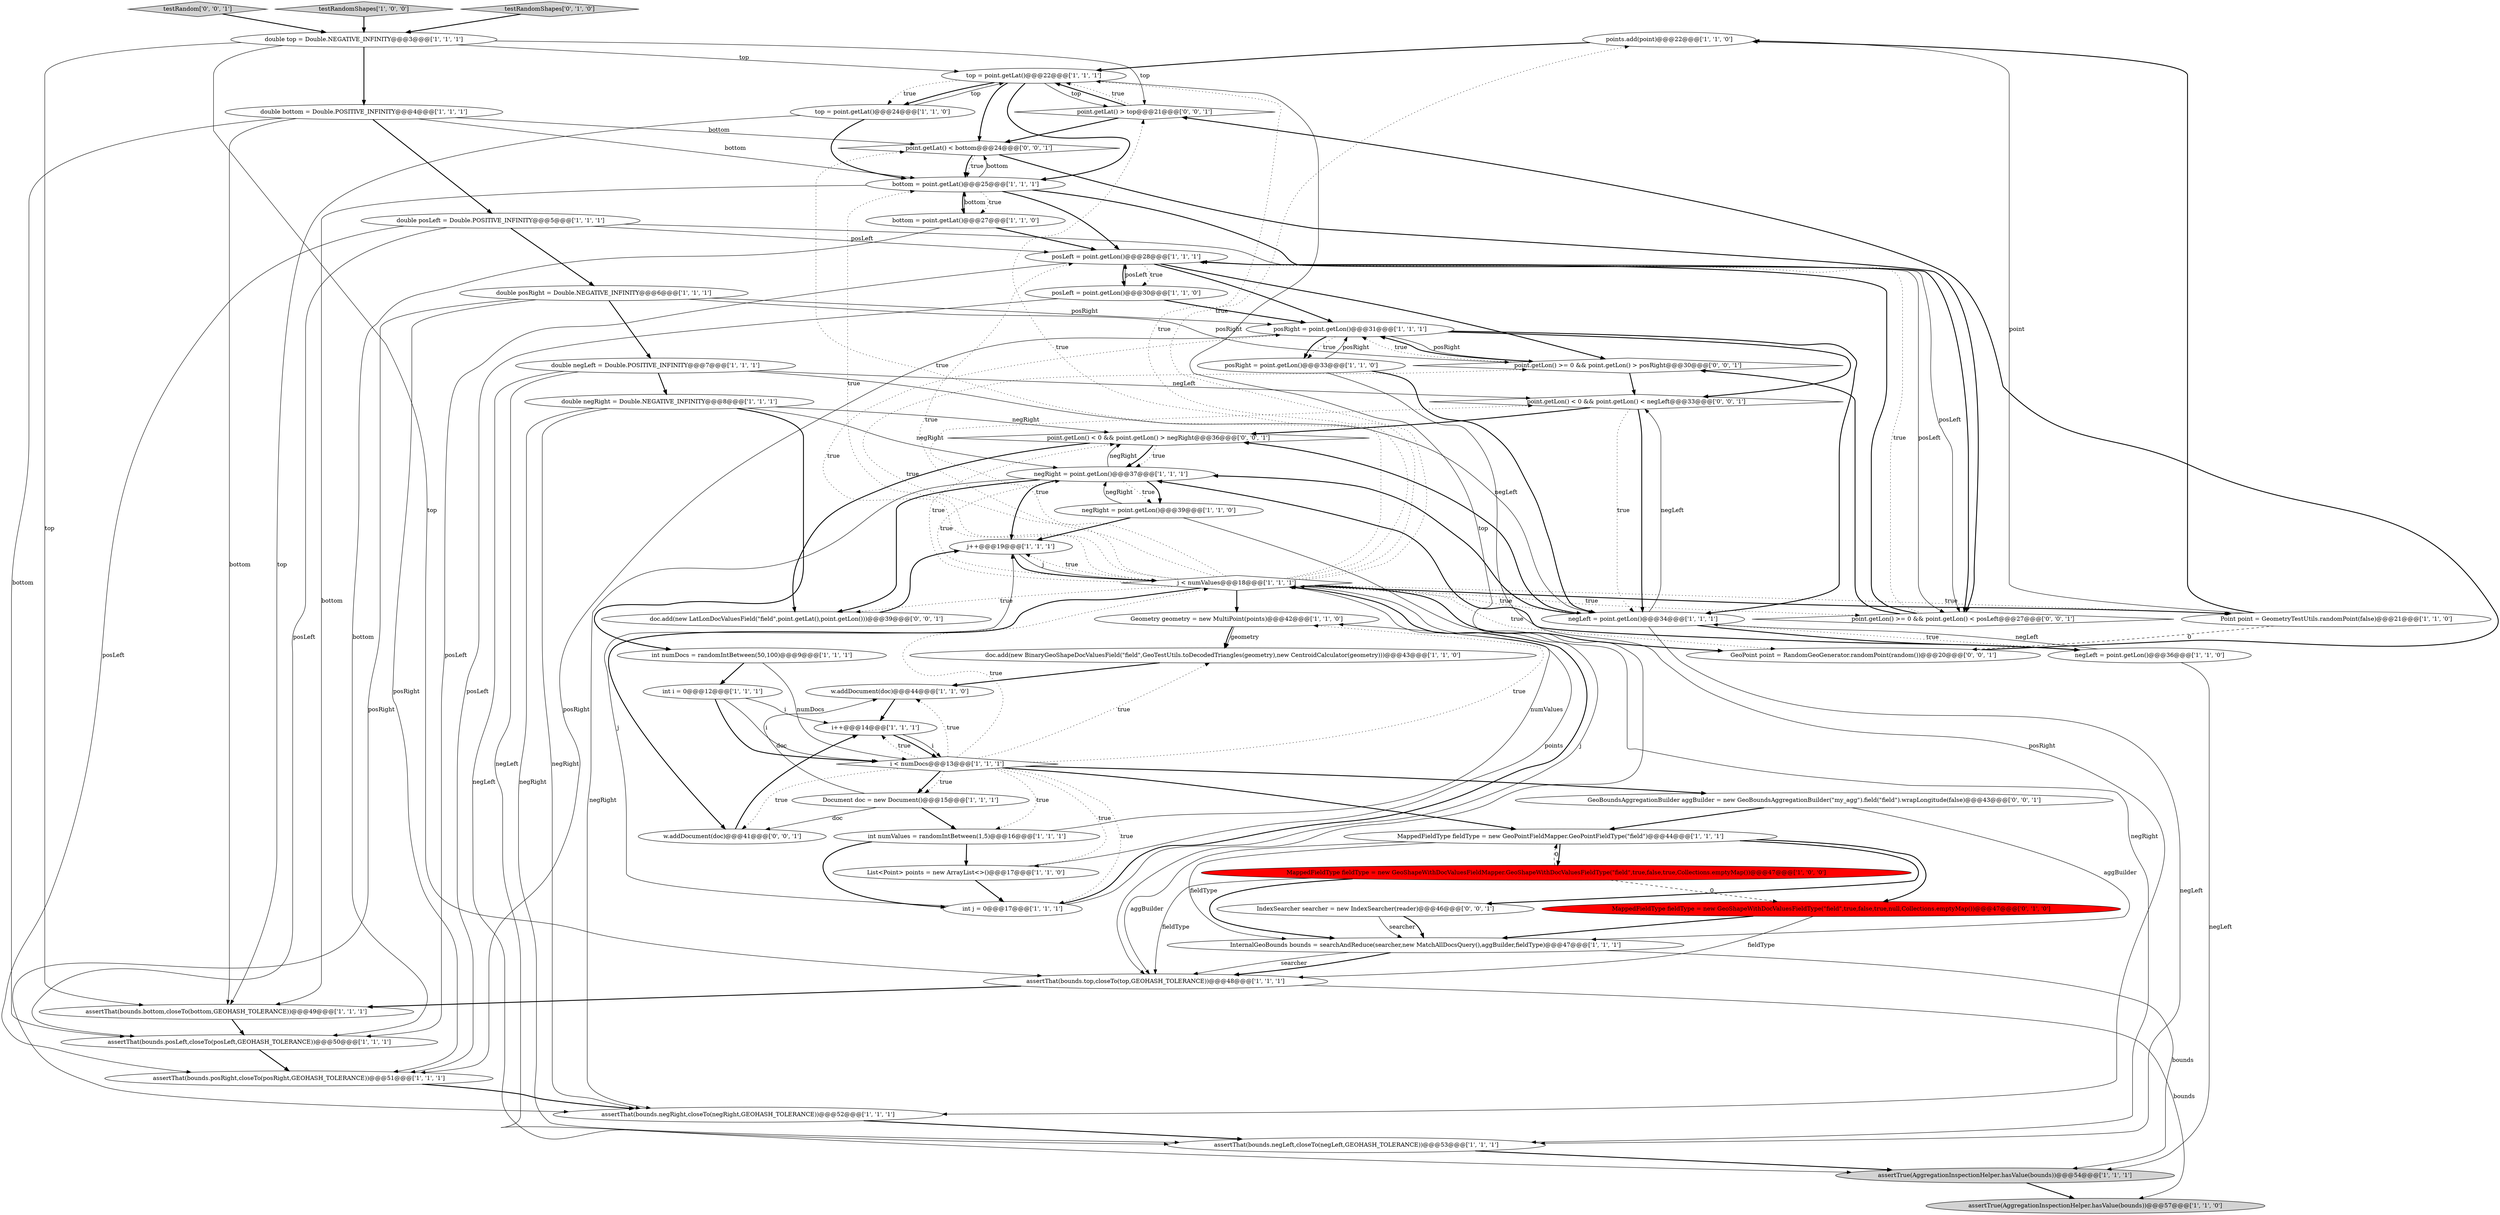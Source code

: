 digraph {
23 [style = filled, label = "points.add(point)@@@22@@@['1', '1', '0']", fillcolor = white, shape = ellipse image = "AAA0AAABBB1BBB"];
12 [style = filled, label = "assertTrue(AggregationInspectionHelper.hasValue(bounds))@@@57@@@['1', '1', '0']", fillcolor = lightgray, shape = ellipse image = "AAA0AAABBB1BBB"];
56 [style = filled, label = "point.getLon() < 0 && point.getLon() > negRight@@@36@@@['0', '0', '1']", fillcolor = white, shape = diamond image = "AAA0AAABBB3BBB"];
30 [style = filled, label = "j++@@@19@@@['1', '1', '1']", fillcolor = white, shape = ellipse image = "AAA0AAABBB1BBB"];
16 [style = filled, label = "posLeft = point.getLon()@@@28@@@['1', '1', '1']", fillcolor = white, shape = ellipse image = "AAA0AAABBB1BBB"];
52 [style = filled, label = "point.getLat() > top@@@21@@@['0', '0', '1']", fillcolor = white, shape = diamond image = "AAA0AAABBB3BBB"];
8 [style = filled, label = "top = point.getLat()@@@24@@@['1', '1', '0']", fillcolor = white, shape = ellipse image = "AAA0AAABBB1BBB"];
39 [style = filled, label = "assertThat(bounds.top,closeTo(top,GEOHASH_TOLERANCE))@@@48@@@['1', '1', '1']", fillcolor = white, shape = ellipse image = "AAA0AAABBB1BBB"];
33 [style = filled, label = "assertThat(bounds.posLeft,closeTo(posLeft,GEOHASH_TOLERANCE))@@@50@@@['1', '1', '1']", fillcolor = white, shape = ellipse image = "AAA0AAABBB1BBB"];
35 [style = filled, label = "negLeft = point.getLon()@@@36@@@['1', '1', '0']", fillcolor = white, shape = ellipse image = "AAA0AAABBB1BBB"];
58 [style = filled, label = "IndexSearcher searcher = new IndexSearcher(reader)@@@46@@@['0', '0', '1']", fillcolor = white, shape = ellipse image = "AAA0AAABBB3BBB"];
48 [style = filled, label = "w.addDocument(doc)@@@41@@@['0', '0', '1']", fillcolor = white, shape = ellipse image = "AAA0AAABBB3BBB"];
19 [style = filled, label = "int i = 0@@@12@@@['1', '1', '1']", fillcolor = white, shape = ellipse image = "AAA0AAABBB1BBB"];
41 [style = filled, label = "negRight = point.getLon()@@@37@@@['1', '1', '1']", fillcolor = white, shape = ellipse image = "AAA0AAABBB1BBB"];
4 [style = filled, label = "double negLeft = Double.POSITIVE_INFINITY@@@7@@@['1', '1', '1']", fillcolor = white, shape = ellipse image = "AAA0AAABBB1BBB"];
6 [style = filled, label = "posLeft = point.getLon()@@@30@@@['1', '1', '0']", fillcolor = white, shape = ellipse image = "AAA0AAABBB1BBB"];
44 [style = filled, label = "MappedFieldType fieldType = new GeoPointFieldMapper.GeoPointFieldType(\"field\")@@@44@@@['1', '1', '1']", fillcolor = white, shape = ellipse image = "AAA0AAABBB1BBB"];
11 [style = filled, label = "double bottom = Double.POSITIVE_INFINITY@@@4@@@['1', '1', '1']", fillcolor = white, shape = ellipse image = "AAA0AAABBB1BBB"];
54 [style = filled, label = "point.getLon() >= 0 && point.getLon() > posRight@@@30@@@['0', '0', '1']", fillcolor = white, shape = diamond image = "AAA0AAABBB3BBB"];
10 [style = filled, label = "i < numDocs@@@13@@@['1', '1', '1']", fillcolor = white, shape = diamond image = "AAA0AAABBB1BBB"];
18 [style = filled, label = "double negRight = Double.NEGATIVE_INFINITY@@@8@@@['1', '1', '1']", fillcolor = white, shape = ellipse image = "AAA0AAABBB1BBB"];
24 [style = filled, label = "w.addDocument(doc)@@@44@@@['1', '1', '0']", fillcolor = white, shape = ellipse image = "AAA0AAABBB1BBB"];
25 [style = filled, label = "int numDocs = randomIntBetween(50,100)@@@9@@@['1', '1', '1']", fillcolor = white, shape = ellipse image = "AAA0AAABBB1BBB"];
32 [style = filled, label = "i++@@@14@@@['1', '1', '1']", fillcolor = white, shape = ellipse image = "AAA0AAABBB1BBB"];
36 [style = filled, label = "List<Point> points = new ArrayList<>()@@@17@@@['1', '1', '0']", fillcolor = white, shape = ellipse image = "AAA0AAABBB1BBB"];
1 [style = filled, label = "negLeft = point.getLon()@@@34@@@['1', '1', '1']", fillcolor = white, shape = ellipse image = "AAA0AAABBB1BBB"];
38 [style = filled, label = "assertTrue(AggregationInspectionHelper.hasValue(bounds))@@@54@@@['1', '1', '1']", fillcolor = lightgray, shape = ellipse image = "AAA0AAABBB1BBB"];
2 [style = filled, label = "posRight = point.getLon()@@@31@@@['1', '1', '1']", fillcolor = white, shape = ellipse image = "AAA0AAABBB1BBB"];
13 [style = filled, label = "posRight = point.getLon()@@@33@@@['1', '1', '0']", fillcolor = white, shape = ellipse image = "AAA0AAABBB1BBB"];
21 [style = filled, label = "assertThat(bounds.posRight,closeTo(posRight,GEOHASH_TOLERANCE))@@@51@@@['1', '1', '1']", fillcolor = white, shape = ellipse image = "AAA0AAABBB1BBB"];
5 [style = filled, label = "InternalGeoBounds bounds = searchAndReduce(searcher,new MatchAllDocsQuery(),aggBuilder,fieldType)@@@47@@@['1', '1', '1']", fillcolor = white, shape = ellipse image = "AAA0AAABBB1BBB"];
55 [style = filled, label = "testRandom['0', '0', '1']", fillcolor = lightgray, shape = diamond image = "AAA0AAABBB3BBB"];
15 [style = filled, label = "doc.add(new BinaryGeoShapeDocValuesField(\"field\",GeoTestUtils.toDecodedTriangles(geometry),new CentroidCalculator(geometry)))@@@43@@@['1', '1', '0']", fillcolor = white, shape = ellipse image = "AAA0AAABBB1BBB"];
7 [style = filled, label = "bottom = point.getLat()@@@25@@@['1', '1', '1']", fillcolor = white, shape = ellipse image = "AAA0AAABBB1BBB"];
26 [style = filled, label = "top = point.getLat()@@@22@@@['1', '1', '1']", fillcolor = white, shape = ellipse image = "AAA0AAABBB1BBB"];
34 [style = filled, label = "testRandomShapes['1', '0', '0']", fillcolor = lightgray, shape = diamond image = "AAA0AAABBB1BBB"];
50 [style = filled, label = "GeoPoint point = RandomGeoGenerator.randomPoint(random())@@@20@@@['0', '0', '1']", fillcolor = white, shape = ellipse image = "AAA0AAABBB3BBB"];
47 [style = filled, label = "point.getLon() >= 0 && point.getLon() < posLeft@@@27@@@['0', '0', '1']", fillcolor = white, shape = diamond image = "AAA0AAABBB3BBB"];
31 [style = filled, label = "assertThat(bounds.negLeft,closeTo(negLeft,GEOHASH_TOLERANCE))@@@53@@@['1', '1', '1']", fillcolor = white, shape = ellipse image = "AAA0AAABBB1BBB"];
51 [style = filled, label = "GeoBoundsAggregationBuilder aggBuilder = new GeoBoundsAggregationBuilder(\"my_agg\").field(\"field\").wrapLongitude(false)@@@43@@@['0', '0', '1']", fillcolor = white, shape = ellipse image = "AAA0AAABBB3BBB"];
17 [style = filled, label = "j < numValues@@@18@@@['1', '1', '1']", fillcolor = white, shape = diamond image = "AAA0AAABBB1BBB"];
28 [style = filled, label = "double posRight = Double.NEGATIVE_INFINITY@@@6@@@['1', '1', '1']", fillcolor = white, shape = ellipse image = "AAA0AAABBB1BBB"];
3 [style = filled, label = "double top = Double.NEGATIVE_INFINITY@@@3@@@['1', '1', '1']", fillcolor = white, shape = ellipse image = "AAA0AAABBB1BBB"];
20 [style = filled, label = "Geometry geometry = new MultiPoint(points)@@@42@@@['1', '1', '0']", fillcolor = white, shape = ellipse image = "AAA0AAABBB1BBB"];
45 [style = filled, label = "MappedFieldType fieldType = new GeoShapeWithDocValuesFieldType(\"field\",true,false,true,null,Collections.emptyMap())@@@47@@@['0', '1', '0']", fillcolor = red, shape = ellipse image = "AAA1AAABBB2BBB"];
49 [style = filled, label = "doc.add(new LatLonDocValuesField(\"field\",point.getLat(),point.getLon()))@@@39@@@['0', '0', '1']", fillcolor = white, shape = ellipse image = "AAA0AAABBB3BBB"];
53 [style = filled, label = "point.getLon() < 0 && point.getLon() < negLeft@@@33@@@['0', '0', '1']", fillcolor = white, shape = diamond image = "AAA0AAABBB3BBB"];
22 [style = filled, label = "int j = 0@@@17@@@['1', '1', '1']", fillcolor = white, shape = ellipse image = "AAA0AAABBB1BBB"];
37 [style = filled, label = "assertThat(bounds.negRight,closeTo(negRight,GEOHASH_TOLERANCE))@@@52@@@['1', '1', '1']", fillcolor = white, shape = ellipse image = "AAA0AAABBB1BBB"];
43 [style = filled, label = "Point point = GeometryTestUtils.randomPoint(false)@@@21@@@['1', '1', '0']", fillcolor = white, shape = ellipse image = "AAA0AAABBB1BBB"];
14 [style = filled, label = "MappedFieldType fieldType = new GeoShapeWithDocValuesFieldMapper.GeoShapeWithDocValuesFieldType(\"field\",true,false,true,Collections.emptyMap())@@@47@@@['1', '0', '0']", fillcolor = red, shape = ellipse image = "AAA1AAABBB1BBB"];
0 [style = filled, label = "int numValues = randomIntBetween(1,5)@@@16@@@['1', '1', '1']", fillcolor = white, shape = ellipse image = "AAA0AAABBB1BBB"];
29 [style = filled, label = "assertThat(bounds.bottom,closeTo(bottom,GEOHASH_TOLERANCE))@@@49@@@['1', '1', '1']", fillcolor = white, shape = ellipse image = "AAA0AAABBB1BBB"];
40 [style = filled, label = "Document doc = new Document()@@@15@@@['1', '1', '1']", fillcolor = white, shape = ellipse image = "AAA0AAABBB1BBB"];
46 [style = filled, label = "testRandomShapes['0', '1', '0']", fillcolor = lightgray, shape = diamond image = "AAA0AAABBB2BBB"];
42 [style = filled, label = "negRight = point.getLon()@@@39@@@['1', '1', '0']", fillcolor = white, shape = ellipse image = "AAA0AAABBB1BBB"];
9 [style = filled, label = "double posLeft = Double.POSITIVE_INFINITY@@@5@@@['1', '1', '1']", fillcolor = white, shape = ellipse image = "AAA0AAABBB1BBB"];
57 [style = filled, label = "point.getLat() < bottom@@@24@@@['0', '0', '1']", fillcolor = white, shape = diamond image = "AAA0AAABBB3BBB"];
27 [style = filled, label = "bottom = point.getLat()@@@27@@@['1', '1', '0']", fillcolor = white, shape = ellipse image = "AAA0AAABBB1BBB"];
17->54 [style = dotted, label="true"];
41->37 [style = solid, label="negRight"];
17->52 [style = dotted, label="true"];
35->41 [style = bold, label=""];
17->1 [style = dotted, label="true"];
24->32 [style = bold, label=""];
56->41 [style = bold, label=""];
38->12 [style = bold, label=""];
54->2 [style = dotted, label="true"];
40->24 [style = solid, label="doc"];
11->9 [style = bold, label=""];
43->23 [style = bold, label=""];
10->32 [style = dotted, label="true"];
13->1 [style = bold, label=""];
45->39 [style = solid, label="fieldType"];
17->50 [style = dotted, label="true"];
2->53 [style = bold, label=""];
14->39 [style = solid, label="fieldType"];
37->31 [style = bold, label=""];
10->20 [style = dotted, label="true"];
7->57 [style = solid, label="bottom"];
16->6 [style = dotted, label="true"];
14->44 [style = dashed, label="0"];
44->5 [style = solid, label="fieldType"];
7->16 [style = bold, label=""];
26->57 [style = bold, label=""];
25->19 [style = bold, label=""];
7->27 [style = dotted, label="true"];
18->37 [style = solid, label="negRight"];
54->53 [style = bold, label=""];
13->2 [style = solid, label="posRight"];
17->2 [style = dotted, label="true"];
41->42 [style = dotted, label="true"];
20->15 [style = bold, label=""];
6->16 [style = solid, label="posLeft"];
41->42 [style = bold, label=""];
5->38 [style = solid, label="bounds"];
18->31 [style = solid, label="negRight"];
39->29 [style = bold, label=""];
17->20 [style = bold, label=""];
58->5 [style = solid, label="searcher"];
2->21 [style = solid, label="posRight"];
17->26 [style = dotted, label="true"];
1->35 [style = dotted, label="true"];
35->38 [style = solid, label="negLeft"];
10->51 [style = bold, label=""];
26->7 [style = bold, label=""];
1->41 [style = bold, label=""];
0->17 [style = solid, label="numValues"];
27->7 [style = solid, label="bottom"];
9->33 [style = solid, label="posLeft"];
5->39 [style = bold, label=""];
57->7 [style = dotted, label="true"];
28->21 [style = solid, label="posRight"];
16->6 [style = bold, label=""];
3->11 [style = bold, label=""];
40->0 [style = bold, label=""];
51->44 [style = bold, label=""];
8->29 [style = solid, label="top"];
1->35 [style = bold, label=""];
4->18 [style = bold, label=""];
41->49 [style = bold, label=""];
4->31 [style = solid, label="negLeft"];
27->16 [style = bold, label=""];
17->53 [style = dotted, label="true"];
18->41 [style = solid, label="negRight"];
32->10 [style = solid, label="i"];
40->48 [style = solid, label="doc"];
28->37 [style = solid, label="posRight"];
32->10 [style = bold, label=""];
19->32 [style = solid, label="i"];
0->36 [style = bold, label=""];
17->23 [style = dotted, label="true"];
6->2 [style = bold, label=""];
17->16 [style = dotted, label="true"];
41->30 [style = bold, label=""];
21->37 [style = bold, label=""];
10->44 [style = bold, label=""];
47->54 [style = bold, label=""];
43->23 [style = solid, label="point"];
11->57 [style = solid, label="bottom"];
10->24 [style = dotted, label="true"];
54->2 [style = bold, label=""];
57->7 [style = bold, label=""];
18->25 [style = bold, label=""];
17->43 [style = dotted, label="true"];
48->32 [style = bold, label=""];
22->17 [style = bold, label=""];
10->0 [style = dotted, label="true"];
53->56 [style = bold, label=""];
1->56 [style = bold, label=""];
44->45 [style = bold, label=""];
11->33 [style = solid, label="bottom"];
26->39 [style = solid, label="top"];
47->16 [style = bold, label=""];
9->47 [style = solid, label="posLeft"];
52->26 [style = bold, label=""];
1->31 [style = solid, label="negLeft"];
26->8 [style = dotted, label="true"];
30->17 [style = bold, label=""];
25->10 [style = solid, label="numDocs"];
17->56 [style = dotted, label="true"];
2->1 [style = bold, label=""];
19->10 [style = solid, label="i"];
1->53 [style = solid, label="negLeft"];
19->10 [style = bold, label=""];
26->8 [style = bold, label=""];
31->38 [style = bold, label=""];
44->14 [style = bold, label=""];
39->12 [style = solid, label="bounds"];
22->17 [style = solid, label="j"];
16->54 [style = bold, label=""];
10->17 [style = dotted, label="true"];
17->47 [style = dotted, label="true"];
9->28 [style = bold, label=""];
17->43 [style = bold, label=""];
43->50 [style = dashed, label="0"];
17->50 [style = bold, label=""];
16->33 [style = solid, label="posLeft"];
28->2 [style = solid, label="posRight"];
3->26 [style = solid, label="top"];
49->30 [style = bold, label=""];
4->38 [style = solid, label="negLeft"];
14->45 [style = dashed, label="0"];
3->29 [style = solid, label="top"];
10->40 [style = bold, label=""];
51->5 [style = solid, label="aggBuilder"];
53->1 [style = bold, label=""];
13->37 [style = solid, label="posRight"];
42->41 [style = solid, label="negRight"];
4->53 [style = solid, label="negLeft"];
2->54 [style = solid, label="posRight"];
8->26 [style = solid, label="top"];
57->47 [style = bold, label=""];
10->40 [style = dotted, label="true"];
46->3 [style = bold, label=""];
22->30 [style = solid, label="j"];
14->5 [style = bold, label=""];
11->29 [style = solid, label="bottom"];
35->1 [style = solid, label="negLeft"];
11->7 [style = solid, label="bottom"];
3->52 [style = solid, label="top"];
17->41 [style = dotted, label="true"];
56->49 [style = bold, label=""];
41->56 [style = solid, label="negRight"];
9->21 [style = solid, label="posLeft"];
9->16 [style = solid, label="posLeft"];
36->20 [style = solid, label="points"];
7->47 [style = bold, label=""];
42->31 [style = solid, label="negRight"];
17->49 [style = dotted, label="true"];
18->56 [style = solid, label="negRight"];
23->26 [style = bold, label=""];
16->47 [style = solid, label="posLeft"];
44->39 [style = solid, label="aggBuilder"];
55->3 [style = bold, label=""];
53->1 [style = dotted, label="true"];
16->2 [style = bold, label=""];
50->52 [style = bold, label=""];
8->7 [style = bold, label=""];
20->15 [style = solid, label="geometry"];
2->13 [style = bold, label=""];
10->15 [style = dotted, label="true"];
10->36 [style = dotted, label="true"];
29->33 [style = bold, label=""];
17->30 [style = dotted, label="true"];
34->3 [style = bold, label=""];
42->30 [style = bold, label=""];
30->17 [style = solid, label="j"];
56->41 [style = dotted, label="true"];
47->16 [style = dotted, label="true"];
15->24 [style = bold, label=""];
0->22 [style = bold, label=""];
58->5 [style = bold, label=""];
17->48 [style = bold, label=""];
5->39 [style = solid, label="searcher"];
7->27 [style = bold, label=""];
10->22 [style = dotted, label="true"];
26->52 [style = solid, label="top"];
44->58 [style = bold, label=""];
7->29 [style = solid, label="bottom"];
17->7 [style = dotted, label="true"];
10->48 [style = dotted, label="true"];
17->57 [style = dotted, label="true"];
52->57 [style = bold, label=""];
33->21 [style = bold, label=""];
6->21 [style = solid, label="posLeft"];
3->39 [style = solid, label="top"];
52->26 [style = dotted, label="true"];
28->54 [style = solid, label="posRight"];
27->33 [style = solid, label="bottom"];
4->1 [style = solid, label="negLeft"];
2->13 [style = dotted, label="true"];
28->4 [style = bold, label=""];
45->5 [style = bold, label=""];
36->22 [style = bold, label=""];
}
